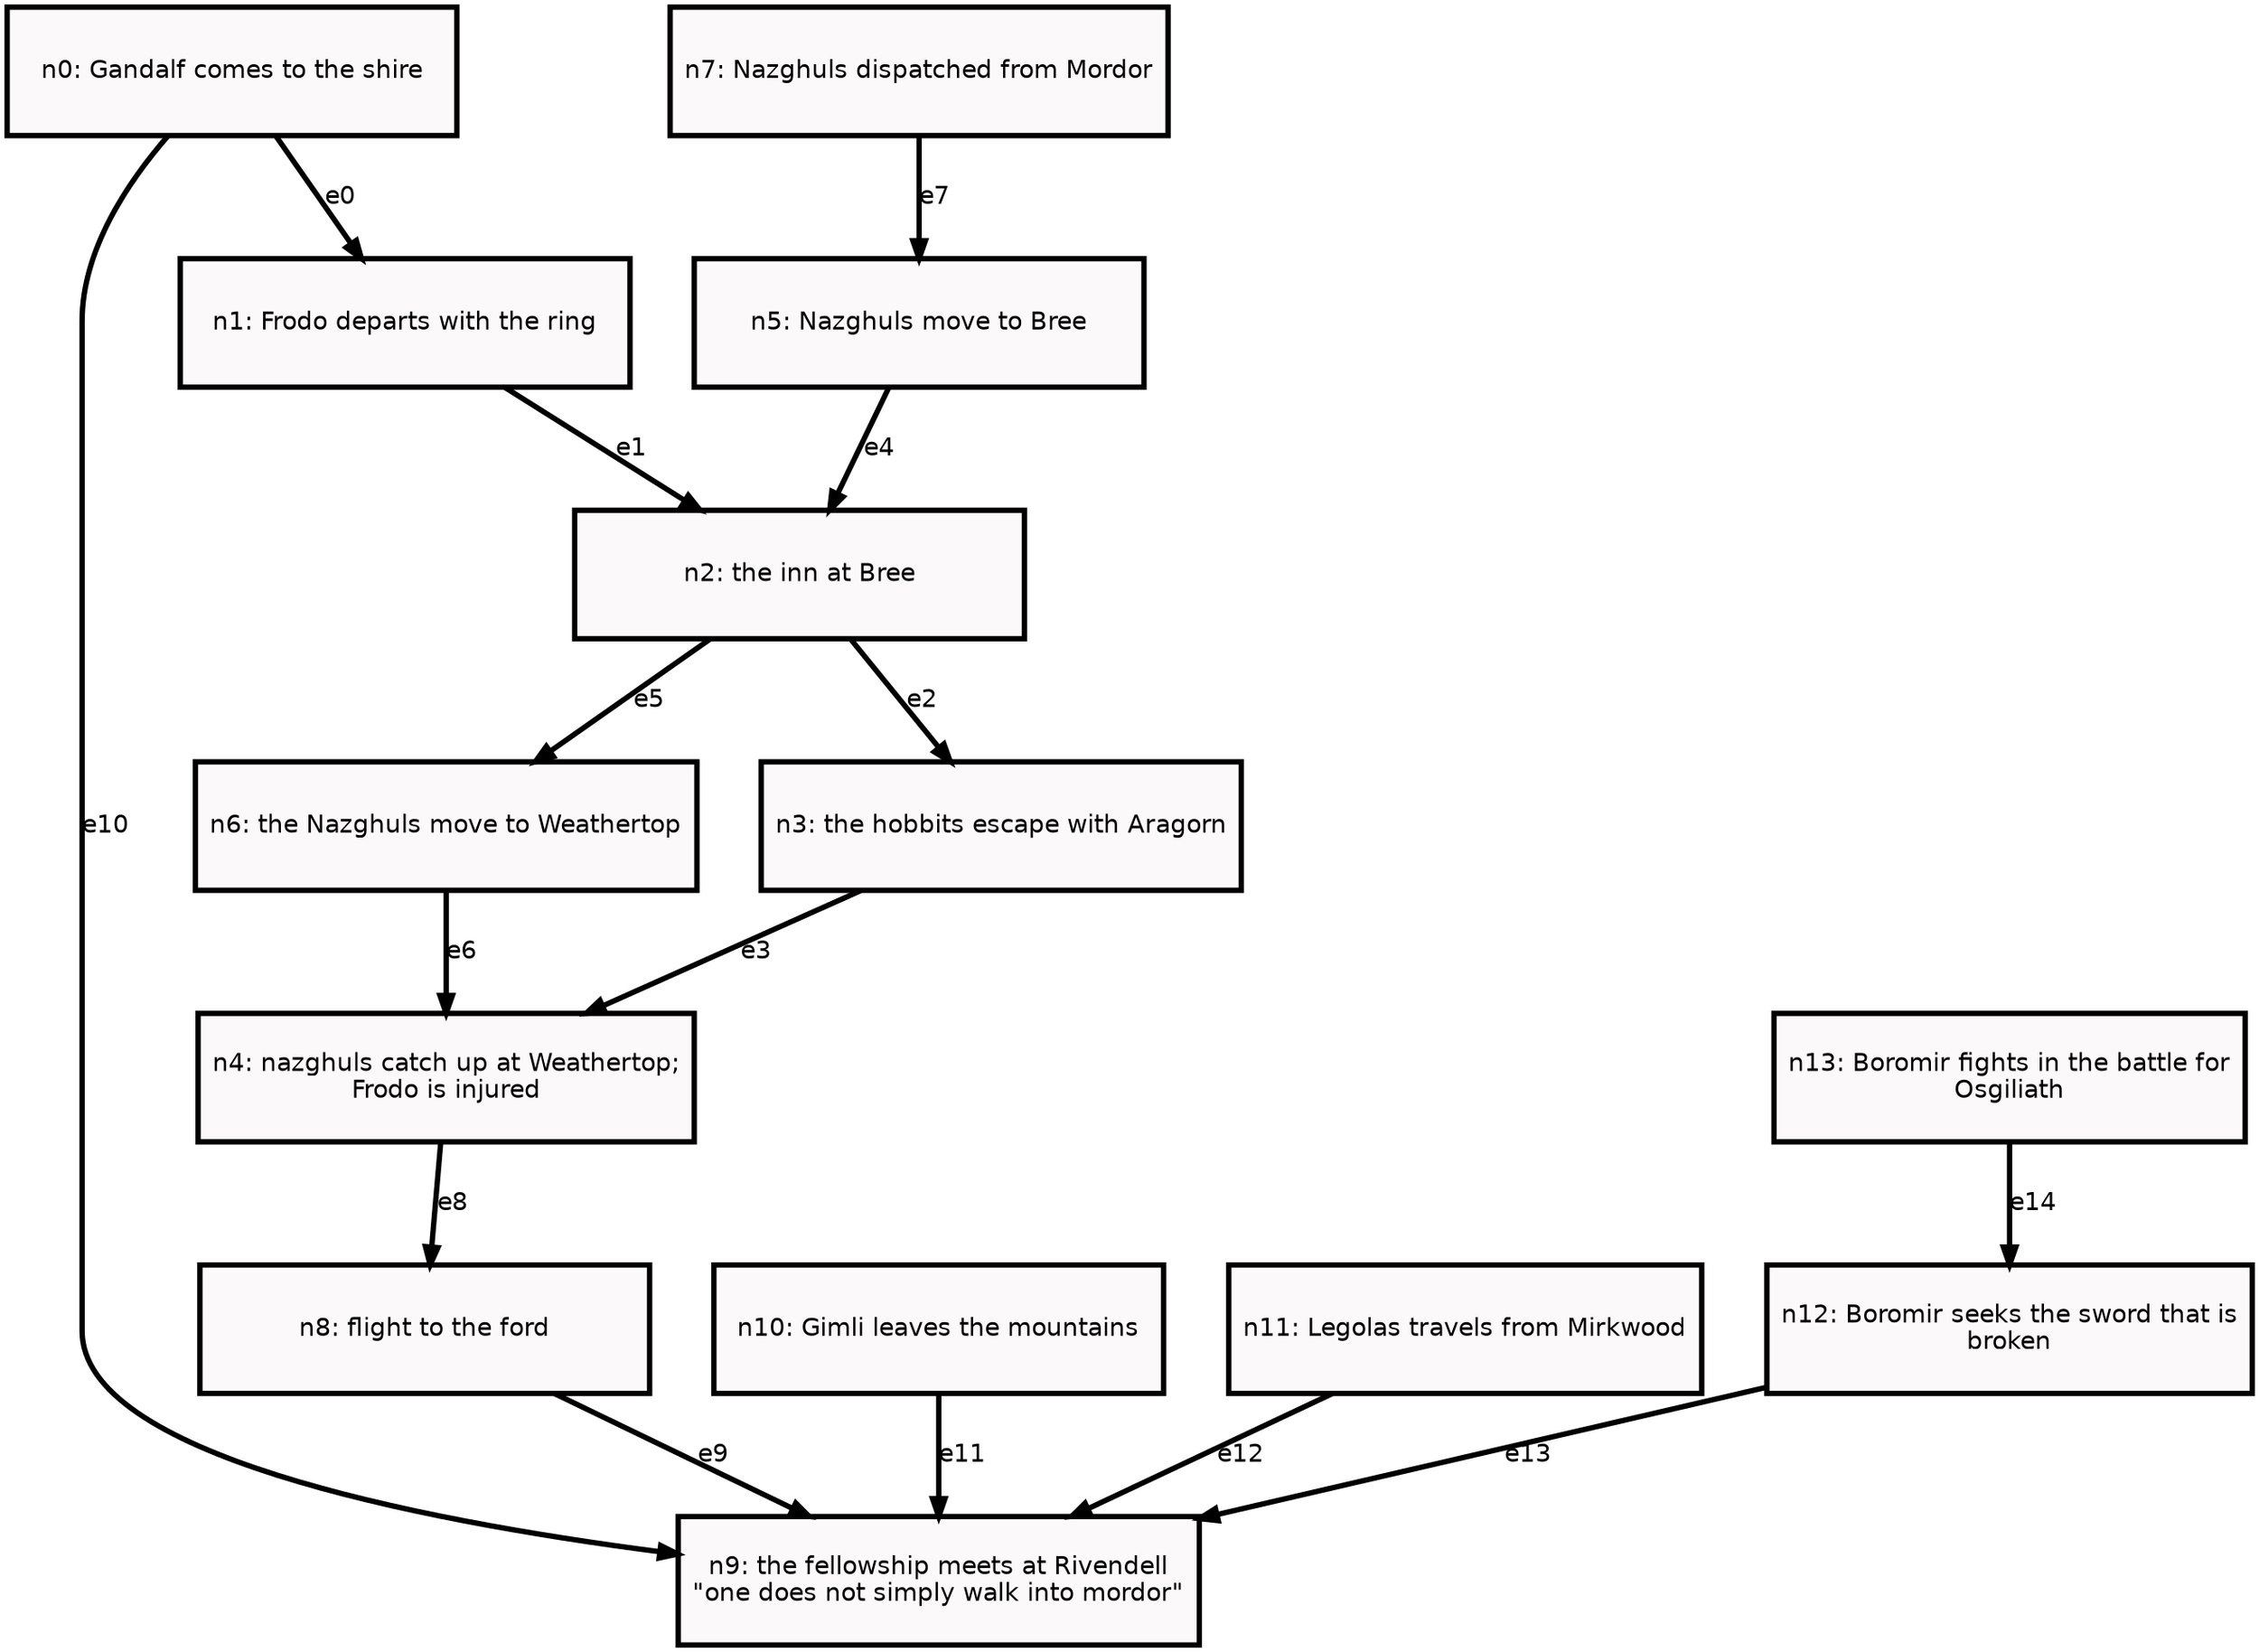 digraph {

    graph [fontname = "helvetica" rankdir=TB ranksep=0.75 nodesep=0.5];
    node [fontname = "helvetica" style="filled" shape=box height=1 width=3.5 penwidth=3];
    edge [fontname = "helvetica" penwidth=3 color="#000"];

    "n0" [label="n0: Gandalf comes to the shire" fillcolor="#FCF9FA" color="#000" fontcolor="#000"];
    "n1" [label="n1: Frodo departs with the ring" fillcolor="#FCF9FA" color="#000" fontcolor="#000"];
    "n2" [label="n2: the inn at Bree" fillcolor="#FCF9FA" color="#000" fontcolor="#000"];
    "n3" [label="n3: the hobbits escape with Aragorn" fillcolor="#FCF9FA" color="#000" fontcolor="#000"];
    "n4" [label="n4: nazghuls catch up at Weathertop;\nFrodo is injured" fillcolor="#FCF9FA" color="#000" fontcolor="#000"];
    "n5" [label="n5: Nazghuls move to Bree" fillcolor="#FCF9FA" color="#000" fontcolor="#000"];
    "n6" [label="n6: the Nazghuls move to Weathertop" fillcolor="#FCF9FA" color="#000" fontcolor="#000"];
    "n7" [label="n7: Nazghuls dispatched from Mordor" fillcolor="#FCF9FA" color="#000" fontcolor="#000"];
    "n8" [label="n8: flight to the ford" fillcolor="#FCF9FA" color="#000" fontcolor="#000"];
    "n9" [label="n9: the fellowship meets at Rivendell\n\"one does not simply walk into mordor\"" fillcolor="#FCF9FA" color="#000" fontcolor="#000"];
    "n10" [label="n10: Gimli leaves the mountains" fillcolor="#FCF9FA" color="#000" fontcolor="#000"];
    "n11" [label="n11: Legolas travels from Mirkwood" fillcolor="#FCF9FA" color="#000" fontcolor="#000"];
    "n12" [label="n12: Boromir seeks the sword that is\nbroken" fillcolor="#FCF9FA" color="#000" fontcolor="#000"];
    "n13" [label="n13: Boromir fights in the battle for\nOsgiliath" fillcolor="#FCF9FA" color="#000" fontcolor="#000"];

    "n0" -> "n1" [label="e0"];
    "n1" -> "n2" [label="e1"];
    "n2" -> "n3" [label="e2"];
    "n3" -> "n4" [label="e3"];
    "n5" -> "n2" [label="e4"];
    "n2" -> "n6" [label="e5"];
    "n6" -> "n4" [label="e6"];
    "n7" -> "n5" [label="e7"];
    "n4" -> "n8" [label="e8"];
    "n8" -> "n9" [label="e9"];
    "n0" -> "n9" [label="e10"];
    "n10" -> "n9" [label="e11"];
    "n11" -> "n9" [label="e12"];
    "n12" -> "n9" [label="e13"];
    "n13" -> "n12" [label="e14"];

}